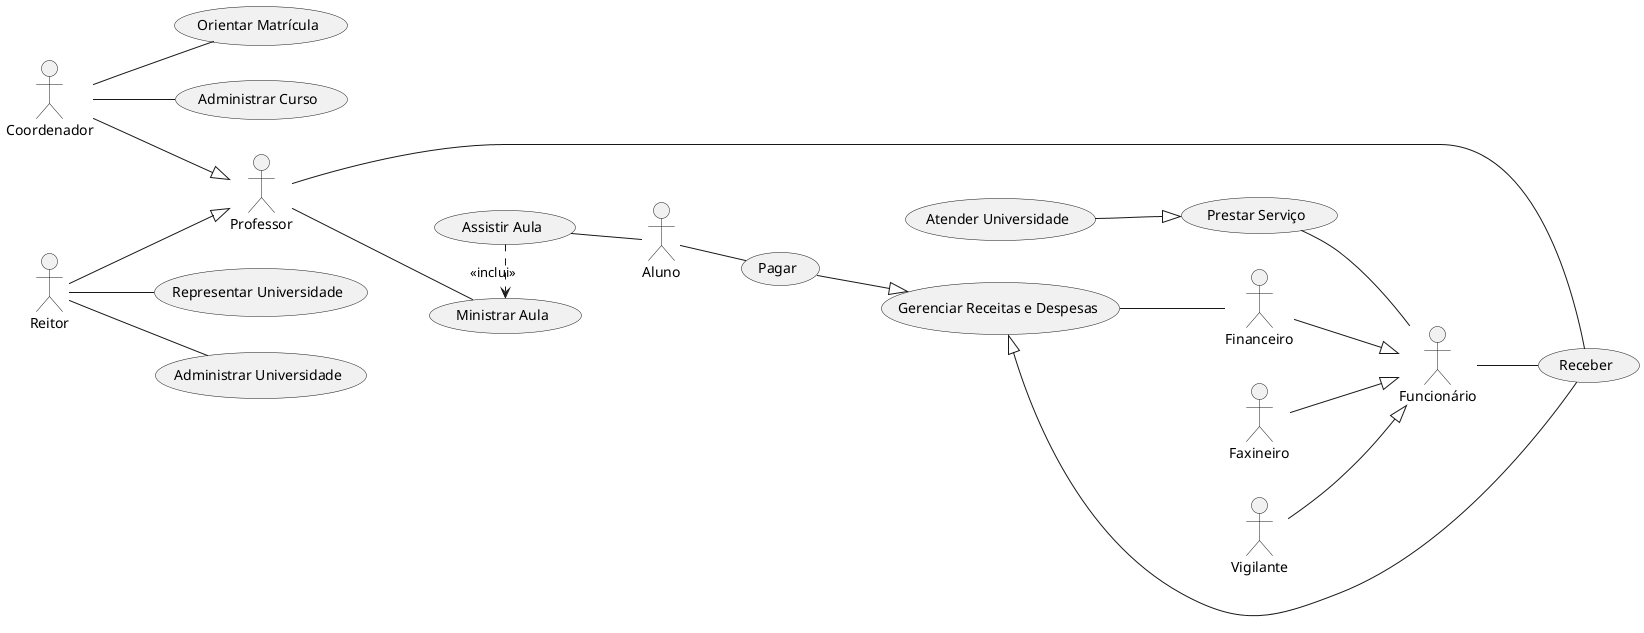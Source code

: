 @startuml

left to right direction

  actor Coordenador as coo 
  actor Professor as profe
  actor Aluno as alu
  actor Reitor as rei 
  actor Funcionário as fun
  actor Faxineiro as fax
  actor Vigilante as vig 
  actor Financeiro as fin 

  usecase "Ministrar Aula" as UC1  
  usecase "Orientar Matrícula" as UC3
  usecase "Administrar Curso" as UC4
  usecase "Administrar Universidade" as UC5
  usecase "Representar Universidade" as UC6
  usecase "Assistir Aula" as UC7
  usecase "Prestar Serviço" as UC11
  usecase "Atender Universidade" as UC10 
  usecase "Gerenciar Receitas e Despesas" as UC9
  usecase "Pagar" as UC8
  usecase "Receber" as UC2 

profe -- UC1 
profe -- UC2
coo -- UC3
coo -- UC4
coo --|> profe  
rei --|> profe 
rei -- UC5
rei -- UC6 
(UC7) .> (UC1) : <<inclui>> 
UC7 -- alu 
alu -- UC8
UC8 --|> UC9 
UC2 --|> UC9 
UC9 -- fin
UC10 --|> UC11
UC11  -- fun 
vig --|> fun
fax --|> fun 
fin --|> fun 
fun -- UC2 

@enduml